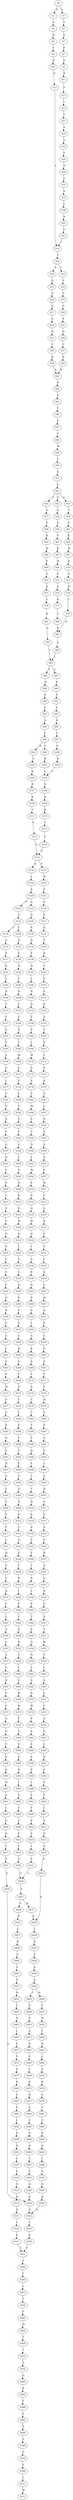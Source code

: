 strict digraph  {
	S0 -> S1 [ label = S ];
	S0 -> S2 [ label = H ];
	S1 -> S3 [ label = V ];
	S2 -> S4 [ label = S ];
	S3 -> S5 [ label = S ];
	S4 -> S6 [ label = N ];
	S5 -> S7 [ label = P ];
	S6 -> S8 [ label = C ];
	S7 -> S9 [ label = S ];
	S8 -> S10 [ label = R ];
	S9 -> S11 [ label = R ];
	S10 -> S12 [ label = Q ];
	S11 -> S13 [ label = P ];
	S12 -> S14 [ label = L ];
	S13 -> S15 [ label = L ];
	S14 -> S16 [ label = T ];
	S15 -> S17 [ label = T ];
	S16 -> S18 [ label = A ];
	S16 -> S19 [ label = T ];
	S17 -> S20 [ label = A ];
	S18 -> S21 [ label = S ];
	S19 -> S22 [ label = S ];
	S20 -> S23 [ label = G ];
	S21 -> S24 [ label = G ];
	S22 -> S25 [ label = G ];
	S23 -> S26 [ label = G ];
	S24 -> S27 [ label = G ];
	S25 -> S28 [ label = G ];
	S26 -> S29 [ label = H ];
	S27 -> S30 [ label = S ];
	S28 -> S31 [ label = S ];
	S29 -> S32 [ label = S ];
	S30 -> S33 [ label = N ];
	S31 -> S34 [ label = N ];
	S32 -> S35 [ label = N ];
	S33 -> S36 [ label = C ];
	S34 -> S37 [ label = C ];
	S35 -> S38 [ label = C ];
	S36 -> S39 [ label = R ];
	S37 -> S40 [ label = R ];
	S38 -> S41 [ label = R ];
	S39 -> S42 [ label = R ];
	S40 -> S42 [ label = R ];
	S41 -> S43 [ label = Q ];
	S42 -> S44 [ label = K ];
	S43 -> S14 [ label = L ];
	S44 -> S45 [ label = S ];
	S45 -> S46 [ label = V ];
	S46 -> S47 [ label = P ];
	S47 -> S48 [ label = T ];
	S48 -> S49 [ label = W ];
	S49 -> S50 [ label = V ];
	S50 -> S51 [ label = K ];
	S51 -> S52 [ label = S ];
	S52 -> S53 [ label = G ];
	S52 -> S54 [ label = G ];
	S52 -> S55 [ label = S ];
	S53 -> S56 [ label = S ];
	S54 -> S57 [ label = G ];
	S55 -> S58 [ label = T ];
	S56 -> S59 [ label = G ];
	S57 -> S60 [ label = P ];
	S58 -> S61 [ label = P ];
	S59 -> S62 [ label = P ];
	S60 -> S63 [ label = R ];
	S61 -> S64 [ label = K ];
	S62 -> S65 [ label = K ];
	S63 -> S66 [ label = W ];
	S64 -> S67 [ label = W ];
	S65 -> S68 [ label = W ];
	S66 -> S69 [ label = P ];
	S67 -> S70 [ label = P ];
	S68 -> S71 [ label = P ];
	S69 -> S72 [ label = S ];
	S70 -> S73 [ label = S ];
	S71 -> S74 [ label = S ];
	S72 -> S75 [ label = R ];
	S73 -> S76 [ label = R ];
	S74 -> S77 [ label = R ];
	S75 -> S78 [ label = C ];
	S76 -> S79 [ label = C ];
	S77 -> S80 [ label = C ];
	S78 -> S81 [ label = R ];
	S79 -> S82 [ label = R ];
	S80 -> S82 [ label = R ];
	S81 -> S83 [ label = A ];
	S82 -> S84 [ label = A ];
	S83 -> S85 [ label = L ];
	S84 -> S85 [ label = L ];
	S85 -> S86 [ label = E ];
	S85 -> S87 [ label = G ];
	S86 -> S88 [ label = D ];
	S87 -> S89 [ label = D ];
	S88 -> S90 [ label = P ];
	S89 -> S91 [ label = P ];
	S90 -> S92 [ label = E ];
	S91 -> S93 [ label = E ];
	S92 -> S94 [ label = S ];
	S93 -> S95 [ label = S ];
	S94 -> S96 [ label = L ];
	S95 -> S97 [ label = L ];
	S96 -> S98 [ label = S ];
	S96 -> S99 [ label = R ];
	S97 -> S100 [ label = S ];
	S98 -> S101 [ label = R ];
	S99 -> S102 [ label = C ];
	S100 -> S103 [ label = R ];
	S101 -> S104 [ label = C ];
	S102 -> S105 [ label = H ];
	S103 -> S104 [ label = C ];
	S104 -> S106 [ label = H ];
	S105 -> S107 [ label = R ];
	S106 -> S108 [ label = R ];
	S107 -> S109 [ label = K ];
	S108 -> S110 [ label = K ];
	S109 -> S111 [ label = T ];
	S110 -> S112 [ label = T ];
	S111 -> S113 [ label = P ];
	S112 -> S114 [ label = P ];
	S113 -> S115 [ label = P ];
	S114 -> S115 [ label = P ];
	S115 -> S116 [ label = A ];
	S115 -> S117 [ label = P ];
	S116 -> S118 [ label = L ];
	S117 -> S119 [ label = W ];
	S118 -> S120 [ label = P ];
	S119 -> S121 [ label = P ];
	S120 -> S122 [ label = P ];
	S120 -> S123 [ label = Q ];
	S121 -> S124 [ label = S ];
	S122 -> S125 [ label = G ];
	S123 -> S126 [ label = G ];
	S124 -> S127 [ label = G ];
	S125 -> S128 [ label = C ];
	S125 -> S129 [ label = T ];
	S126 -> S130 [ label = S ];
	S127 -> S131 [ label = Q ];
	S128 -> S132 [ label = N ];
	S129 -> S133 [ label = S ];
	S130 -> S134 [ label = N ];
	S131 -> S135 [ label = T ];
	S132 -> S136 [ label = E ];
	S133 -> S137 [ label = E ];
	S134 -> S138 [ label = E ];
	S135 -> S139 [ label = N ];
	S136 -> S140 [ label = N ];
	S137 -> S141 [ label = R ];
	S138 -> S142 [ label = N ];
	S139 -> S143 [ label = V ];
	S140 -> S144 [ label = L ];
	S141 -> S145 [ label = L ];
	S142 -> S146 [ label = L ];
	S143 -> S147 [ label = P ];
	S144 -> S148 [ label = N ];
	S145 -> S149 [ label = D ];
	S146 -> S150 [ label = N ];
	S147 -> S151 [ label = P ];
	S148 -> S152 [ label = L ];
	S149 -> S153 [ label = T ];
	S150 -> S154 [ label = Q ];
	S151 -> S155 [ label = R ];
	S152 -> S156 [ label = E ];
	S153 -> S157 [ label = T ];
	S154 -> S158 [ label = E ];
	S155 -> S159 [ label = A ];
	S156 -> S160 [ label = S ];
	S157 -> S161 [ label = S ];
	S158 -> S162 [ label = S ];
	S159 -> S163 [ label = L ];
	S160 -> S164 [ label = I ];
	S161 -> S165 [ label = V ];
	S162 -> S166 [ label = I ];
	S163 -> S167 [ label = D ];
	S164 -> S168 [ label = W ];
	S165 -> S169 [ label = A ];
	S166 -> S170 [ label = W ];
	S167 -> S171 [ label = L ];
	S168 -> S172 [ label = G ];
	S169 -> S173 [ label = G ];
	S170 -> S174 [ label = G ];
	S171 -> S175 [ label = R ];
	S172 -> S176 [ label = P ];
	S173 -> S177 [ label = L ];
	S174 -> S178 [ label = S ];
	S175 -> S179 [ label = R ];
	S176 -> S180 [ label = L ];
	S177 -> S181 [ label = G ];
	S178 -> S182 [ label = V ];
	S179 -> S183 [ label = G ];
	S180 -> S184 [ label = V ];
	S181 -> S185 [ label = A ];
	S182 -> S186 [ label = M ];
	S183 -> S187 [ label = C ];
	S184 -> S188 [ label = S ];
	S185 -> S189 [ label = D ];
	S186 -> S190 [ label = S ];
	S187 -> S191 [ label = G ];
	S188 -> S192 [ label = P ];
	S189 -> S193 [ label = P ];
	S190 -> S194 [ label = T ];
	S191 -> S195 [ label = R ];
	S192 -> S196 [ label = G ];
	S193 -> S197 [ label = G ];
	S194 -> S198 [ label = N ];
	S195 -> S199 [ label = S ];
	S196 -> S200 [ label = T ];
	S197 -> S201 [ label = R ];
	S198 -> S202 [ label = L ];
	S199 -> S203 [ label = G ];
	S200 -> S204 [ label = V ];
	S201 -> S205 [ label = T ];
	S202 -> S206 [ label = M ];
	S203 -> S207 [ label = P ];
	S204 -> S208 [ label = D ];
	S205 -> S209 [ label = G ];
	S206 -> S210 [ label = E ];
	S207 -> S211 [ label = W ];
	S208 -> S212 [ label = R ];
	S209 -> S213 [ label = T ];
	S210 -> S214 [ label = G ];
	S211 -> S215 [ label = C ];
	S212 -> S216 [ label = Q ];
	S213 -> S217 [ label = V ];
	S214 -> S218 [ label = Q ];
	S215 -> S219 [ label = L ];
	S216 -> S220 [ label = W ];
	S217 -> S221 [ label = T ];
	S218 -> S222 [ label = W ];
	S219 -> S223 [ label = R ];
	S220 -> S224 [ label = Q ];
	S221 -> S225 [ label = Q ];
	S222 -> S226 [ label = Q ];
	S223 -> S227 [ label = V ];
	S224 -> S228 [ label = L ];
	S225 -> S229 [ label = S ];
	S226 -> S230 [ label = L ];
	S227 -> S231 [ label = V ];
	S228 -> S232 [ label = G ];
	S229 -> S233 [ label = G ];
	S230 -> S234 [ label = G ];
	S231 -> S235 [ label = L ];
	S232 -> S236 [ label = V ];
	S233 -> S237 [ label = V ];
	S234 -> S238 [ label = K ];
	S235 -> S239 [ label = S ];
	S236 -> S240 [ label = S ];
	S237 -> S241 [ label = P ];
	S238 -> S242 [ label = N ];
	S239 -> S243 [ label = C ];
	S240 -> S244 [ label = D ];
	S241 -> S245 [ label = Q ];
	S242 -> S246 [ label = D ];
	S243 -> S247 [ label = M ];
	S244 -> S248 [ label = P ];
	S245 -> S249 [ label = R ];
	S246 -> S250 [ label = S ];
	S247 -> S251 [ label = Q ];
	S248 -> S252 [ label = A ];
	S249 -> S253 [ label = G ];
	S250 -> S254 [ label = L ];
	S251 -> S255 [ label = S ];
	S252 -> S256 [ label = G ];
	S253 -> S257 [ label = G ];
	S254 -> S258 [ label = A ];
	S255 -> S259 [ label = C ];
	S256 -> S260 [ label = R ];
	S257 -> S261 [ label = L ];
	S258 -> S262 [ label = K ];
	S259 -> S263 [ label = G ];
	S260 -> S264 [ label = S ];
	S261 -> S265 [ label = V ];
	S262 -> S266 [ label = S ];
	S263 -> S267 [ label = A ];
	S264 -> S268 [ label = F ];
	S265 -> S269 [ label = K ];
	S266 -> S270 [ label = F ];
	S267 -> S271 [ label = F ];
	S268 -> S272 [ label = P ];
	S269 -> S273 [ label = W ];
	S270 -> S274 [ label = S ];
	S271 -> S275 [ label = C ];
	S272 -> S276 [ label = C ];
	S273 -> S277 [ label = P ];
	S274 -> S278 [ label = C ];
	S275 -> S279 [ label = H ];
	S276 -> S280 [ label = L ];
	S277 -> S281 [ label = C ];
	S278 -> S282 [ label = T ];
	S279 -> S283 [ label = V ];
	S280 -> S284 [ label = P ];
	S281 -> S285 [ label = R ];
	S282 -> S286 [ label = S ];
	S283 -> S287 [ label = P ];
	S284 -> S288 [ label = F ];
	S285 -> S289 [ label = D ];
	S286 -> S290 [ label = F ];
	S287 -> S291 [ label = A ];
	S288 -> S292 [ label = Y ];
	S289 -> S293 [ label = E ];
	S290 -> S294 [ label = H ];
	S291 -> S295 [ label = S ];
	S292 -> S296 [ label = F ];
	S293 -> S297 [ label = D ];
	S294 -> S298 [ label = F ];
	S295 -> S299 [ label = L ];
	S296 -> S300 [ label = P ];
	S297 -> S301 [ label = S ];
	S298 -> S302 [ label = T ];
	S299 -> S303 [ label = A ];
	S300 -> S304 [ label = A ];
	S301 -> S305 [ label = E ];
	S302 -> S306 [ label = T ];
	S303 -> S307 [ label = H ];
	S304 -> S308 [ label = N ];
	S305 -> S309 [ label = F ];
	S306 -> S310 [ label = N ];
	S307 -> S311 [ label = G ];
	S308 -> S312 [ label = K ];
	S309 -> S313 [ label = P ];
	S310 -> S314 [ label = K ];
	S311 -> S315 [ label = G ];
	S312 -> S316 [ label = T ];
	S313 -> S317 [ label = F ];
	S314 -> S318 [ label = A ];
	S315 -> S319 [ label = S ];
	S316 -> S320 [ label = A ];
	S317 -> S321 [ label = L ];
	S318 -> S322 [ label = T ];
	S319 -> S323 [ label = P ];
	S320 -> S324 [ label = E ];
	S321 -> S325 [ label = H ];
	S322 -> S326 [ label = E ];
	S323 -> S327 [ label = K ];
	S324 -> S328 [ label = T ];
	S325 -> S329 [ label = G ];
	S326 -> S330 [ label = T ];
	S327 -> S331 [ label = A ];
	S328 -> S332 [ label = R ];
	S329 -> S333 [ label = C ];
	S330 -> S334 [ label = R ];
	S331 -> S335 [ label = G ];
	S332 -> S336 [ label = I ];
	S333 -> S337 [ label = N ];
	S334 -> S338 [ label = L ];
	S335 -> S339 [ label = R ];
	S336 -> S340 [ label = P ];
	S337 -> S341 [ label = S ];
	S338 -> S342 [ label = P ];
	S339 -> S343 [ label = G ];
	S340 -> S344 [ label = C ];
	S341 -> S345 [ label = L ];
	S342 -> S346 [ label = C ];
	S343 -> S347 [ label = S ];
	S344 -> S348 [ label = A ];
	S345 -> S349 [ label = A ];
	S346 -> S350 [ label = S ];
	S347 -> S351 [ label = T ];
	S348 -> S352 [ label = R ];
	S349 -> S353 [ label = G ];
	S350 -> S354 [ label = Q ];
	S351 -> S355 [ label = W ];
	S352 -> S356 [ label = S ];
	S353 -> S357 [ label = A ];
	S354 -> S358 [ label = N ];
	S355 -> S359 [ label = C ];
	S356 -> S360 [ label = I ];
	S357 -> S361 [ label = S ];
	S358 -> S362 [ label = L ];
	S359 -> S363 [ label = L ];
	S360 -> S364 [ label = V ];
	S361 -> S365 [ label = R ];
	S362 -> S366 [ label = A ];
	S363 -> S367 [ label = S ];
	S364 -> S368 [ label = R ];
	S365 -> S369 [ label = P ];
	S366 -> S370 [ label = R ];
	S367 -> S371 [ label = L ];
	S368 -> S372 [ label = W ];
	S369 -> S373 [ label = S ];
	S370 -> S374 [ label = W ];
	S371 -> S375 [ label = I ];
	S372 -> S376 [ label = P ];
	S373 -> S377 [ label = A ];
	S374 -> S378 [ label = P ];
	S375 -> S379 [ label = A ];
	S376 -> S380 [ label = S ];
	S377 -> S381 [ label = D ];
	S378 -> S382 [ label = S ];
	S379 -> S383 [ label = N ];
	S380 -> S384 [ label = E ];
	S381 -> S385 [ label = Y ];
	S382 -> S386 [ label = E ];
	S383 -> S387 [ label = L ];
	S384 -> S388 [ label = E ];
	S385 -> S389 [ label = S ];
	S386 -> S390 [ label = E ];
	S387 -> S391 [ label = D ];
	S388 -> S392 [ label = H ];
	S389 -> S393 [ label = K ];
	S390 -> S394 [ label = S ];
	S391 -> S395 [ label = F ];
	S392 -> S396 [ label = I ];
	S393 -> S397 [ label = H ];
	S394 -> S398 [ label = I ];
	S395 -> S399 [ label = P ];
	S396 -> S400 [ label = E ];
	S397 -> S401 [ label = A ];
	S398 -> S402 [ label = E ];
	S399 -> S403 [ label = F ];
	S400 -> S404 [ label = Y ];
	S401 -> S405 [ label = L ];
	S402 -> S406 [ label = Y ];
	S403 -> S407 [ label = L ];
	S404 -> S408 [ label = P ];
	S405 -> S409 [ label = D ];
	S406 -> S410 [ label = P ];
	S407 -> S411 [ label = S ];
	S408 -> S412 [ label = F ];
	S409 -> S413 [ label = D ];
	S410 -> S414 [ label = F ];
	S411 -> S415 [ label = G ];
	S412 -> S416 [ label = L ];
	S413 -> S417 [ label = L ];
	S414 -> S418 [ label = L ];
	S415 -> S419 [ label = S ];
	S416 -> S420 [ label = S ];
	S417 -> S421 [ label = S ];
	S418 -> S422 [ label = S ];
	S419 -> S423 [ label = K ];
	S420 -> S424 [ label = G ];
	S421 -> S425 [ label = Q ];
	S422 -> S424 [ label = G ];
	S423 -> S426 [ label = N ];
	S424 -> S427 [ label = S ];
	S425 -> S428 [ label = N ];
	S426 -> S429 [ label = L ];
	S427 -> S430 [ label = Q ];
	S427 -> S431 [ label = K ];
	S428 -> S432 [ label = Q ];
	S429 -> S433 [ label = K ];
	S430 -> S434 [ label = N ];
	S431 -> S426 [ label = N ];
	S432 -> S435 [ label = L ];
	S433 -> S436 [ label = E ];
	S434 -> S437 [ label = L ];
	S435 -> S438 [ label = K ];
	S436 -> S439 [ label = A ];
	S437 -> S440 [ label = K ];
	S438 -> S441 [ label = E ];
	S439 -> S442 [ label = S ];
	S440 -> S443 [ label = E ];
	S441 -> S444 [ label = T ];
	S442 -> S445 [ label = Y ];
	S442 -> S446 [ label = H ];
	S443 -> S447 [ label = S ];
	S444 -> S448 [ label = I ];
	S445 -> S449 [ label = P ];
	S446 -> S450 [ label = L ];
	S447 -> S451 [ label = S ];
	S448 -> S452 [ label = L ];
	S449 -> S453 [ label = S ];
	S450 -> S454 [ label = N ];
	S451 -> S455 [ label = H ];
	S452 -> S456 [ label = T ];
	S453 -> S457 [ label = A ];
	S454 -> S458 [ label = I ];
	S455 -> S459 [ label = L ];
	S456 -> S460 [ label = V ];
	S457 -> S461 [ label = D ];
	S458 -> S462 [ label = G ];
	S459 -> S463 [ label = N ];
	S460 -> S464 [ label = M ];
	S461 -> S465 [ label = Y ];
	S462 -> S466 [ label = F ];
	S463 -> S467 [ label = I ];
	S464 -> S468 [ label = T ];
	S465 -> S469 [ label = T ];
	S466 -> S470 [ label = A ];
	S467 -> S471 [ label = S ];
	S468 -> S472 [ label = T ];
	S469 -> S473 [ label = K ];
	S470 -> S474 [ label = K ];
	S471 -> S475 [ label = Y ];
	S472 -> S476 [ label = A ];
	S473 -> S477 [ label = R ];
	S474 -> S478 [ label = C ];
	S475 -> S479 [ label = A ];
	S476 -> S480 [ label = G ];
	S477 -> S481 [ label = A ];
	S478 -> S482 [ label = T ];
	S479 -> S483 [ label = K ];
	S480 -> S484 [ label = K ];
	S481 -> S485 [ label = L ];
	S482 -> S486 [ label = L ];
	S483 -> S487 [ label = C ];
	S484 -> S488 [ label = E ];
	S485 -> S489 [ label = D ];
	S486 -> S490 [ label = D ];
	S487 -> S491 [ label = P ];
	S488 -> S492 [ label = S ];
	S489 -> S493 [ label = D ];
	S490 -> S494 [ label = D ];
	S491 -> S495 [ label = L ];
	S492 -> S496 [ label = S ];
	S493 -> S497 [ label = L ];
	S494 -> S498 [ label = L ];
	S495 -> S499 [ label = D ];
	S496 -> S500 [ label = V ];
	S497 -> S501 [ label = S ];
	S498 -> S502 [ label = S ];
	S499 -> S503 [ label = N ];
	S500 -> S504 [ label = G ];
	S501 -> S505 [ label = Q ];
	S502 -> S506 [ label = Q ];
	S503 -> S507 [ label = L ];
	S504 -> S508 [ label = V ];
	S505 -> S428 [ label = N ];
	S506 -> S509 [ label = N ];
	S507 -> S510 [ label = S ];
	S508 -> S511 [ label = L ];
	S509 -> S432 [ label = Q ];
	S510 -> S512 [ label = Q ];
	S511 -> S513 [ label = M ];
	S512 -> S514 [ label = N ];
	S514 -> S515 [ label = Q ];
	S515 -> S516 [ label = L ];
	S516 -> S517 [ label = K ];
	S517 -> S441 [ label = E ];
}
